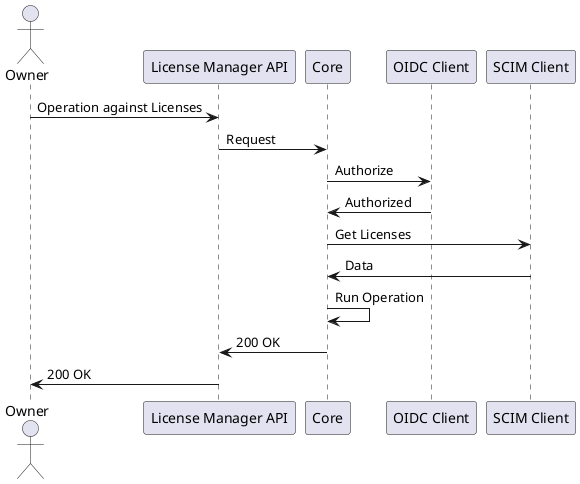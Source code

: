 @startuml
actor Owner
participant "License Manager API"
Owner -> "License Manager API" : Operation against Licenses
"License Manager API" -> Core : Request
Core -> "OIDC Client" : Authorize
"OIDC Client" -> Core : Authorized
Core -> "SCIM Client" : Get Licenses
"SCIM Client" -> Core : Data
Core -> Core : Run Operation
Core-> "License Manager API" : 200 OK
"License Manager API"-> Owner : 200 OK
@enduml
